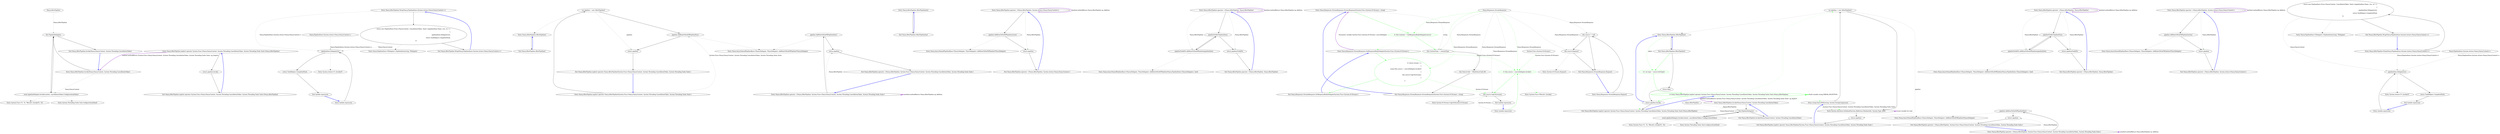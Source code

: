 digraph  {
n43 [label="Nancy.AfterPipeline", span=""];
n44 [label="Nancy.PipelineItem<System.Action<Nancy.NancyContext>>", span=""];
n0 [cluster="Nancy.AfterPipeline.AfterPipeline()", label="Entry Nancy.AfterPipeline.AfterPipeline()", span="11-11"];
n1 [cluster="Nancy.AfterPipeline.AfterPipeline()", label="Exit Nancy.AfterPipeline.AfterPipeline()", span="11-11"];
n2 [cluster="Nancy.AfterPipeline.AfterPipeline(int)", label="Entry Nancy.AfterPipeline.AfterPipeline(int)", span="15-15"];
n3 [cluster="Nancy.AfterPipeline.AfterPipeline(int)", label="Exit Nancy.AfterPipeline.AfterPipeline(int)", span="15-15"];
n4 [cluster="Nancy.AfterPipeline.implicit operator System.Func<Nancy.NancyContext, System.Threading.CancellationToken, System.Threading.Tasks.Task>(Nancy.AfterPipeline)", label="Entry Nancy.AfterPipeline.implicit operator System.Func<Nancy.NancyContext, System.Threading.CancellationToken, System.Threading.Tasks.Task>(Nancy.AfterPipeline)", span="20-20"];
n5 [cluster="Nancy.AfterPipeline.implicit operator System.Func<Nancy.NancyContext, System.Threading.CancellationToken, System.Threading.Tasks.Task>(Nancy.AfterPipeline)", label="return pipeline.Invoke;", span="22-22"];
n6 [cluster="Nancy.AfterPipeline.implicit operator System.Func<Nancy.NancyContext, System.Threading.CancellationToken, System.Threading.Tasks.Task>(Nancy.AfterPipeline)", label="Exit Nancy.AfterPipeline.implicit operator System.Func<Nancy.NancyContext, System.Threading.CancellationToken, System.Threading.Tasks.Task>(Nancy.AfterPipeline)", span="20-20"];
n7 [cluster="Nancy.AfterPipeline.implicit operator Nancy.AfterPipeline(System.Func<Nancy.NancyContext, System.Threading.CancellationToken, System.Threading.Tasks.Task>)", label="Entry Nancy.AfterPipeline.implicit operator Nancy.AfterPipeline(System.Func<Nancy.NancyContext, System.Threading.CancellationToken, System.Threading.Tasks.Task>)", span="25-25"];
n8 [cluster="Nancy.AfterPipeline.implicit operator Nancy.AfterPipeline(System.Func<Nancy.NancyContext, System.Threading.CancellationToken, System.Threading.Tasks.Task>)", label="var pipeline = new AfterPipeline()", span="27-27"];
n9 [cluster="Nancy.AfterPipeline.implicit operator Nancy.AfterPipeline(System.Func<Nancy.NancyContext, System.Threading.CancellationToken, System.Threading.Tasks.Task>)", label="pipeline.AddItemToEndOfPipeline(func)", span="28-28"];
n10 [cluster="Nancy.AfterPipeline.implicit operator Nancy.AfterPipeline(System.Func<Nancy.NancyContext, System.Threading.CancellationToken, System.Threading.Tasks.Task>)", label="return pipeline;", span="29-29"];
n12 [cluster="Nancy.AsyncNamedPipelineBase<TAsyncDelegate, TSyncDelegate>.AddItemToEndOfPipeline(TAsyncDelegate)", label="Entry Nancy.AsyncNamedPipelineBase<TAsyncDelegate, TSyncDelegate>.AddItemToEndOfPipeline(TAsyncDelegate)", span="87-87"];
n11 [cluster="Nancy.AfterPipeline.implicit operator Nancy.AfterPipeline(System.Func<Nancy.NancyContext, System.Threading.CancellationToken, System.Threading.Tasks.Task>)", label="Exit Nancy.AfterPipeline.implicit operator Nancy.AfterPipeline(System.Func<Nancy.NancyContext, System.Threading.CancellationToken, System.Threading.Tasks.Task>)", span="25-25"];
n13 [cluster="Nancy.AfterPipeline.operator +(Nancy.AfterPipeline, System.Func<Nancy.NancyContext, System.Threading.CancellationToken, System.Threading.Tasks.Task>)", label="Entry Nancy.AfterPipeline.operator +(Nancy.AfterPipeline, System.Func<Nancy.NancyContext, System.Threading.CancellationToken, System.Threading.Tasks.Task>)", span="32-32"];
n14 [cluster="Nancy.AfterPipeline.operator +(Nancy.AfterPipeline, System.Func<Nancy.NancyContext, System.Threading.CancellationToken, System.Threading.Tasks.Task>)", label="pipeline.AddItemToEndOfPipeline(func)", span="34-34"];
n15 [cluster="Nancy.AfterPipeline.operator +(Nancy.AfterPipeline, System.Func<Nancy.NancyContext, System.Threading.CancellationToken, System.Threading.Tasks.Task>)", label="return pipeline;", span="35-35"];
n16 [cluster="Nancy.AfterPipeline.operator +(Nancy.AfterPipeline, System.Func<Nancy.NancyContext, System.Threading.CancellationToken, System.Threading.Tasks.Task>)", label="Exit Nancy.AfterPipeline.operator +(Nancy.AfterPipeline, System.Func<Nancy.NancyContext, System.Threading.CancellationToken, System.Threading.Tasks.Task>)", span="32-32"];
n17 [cluster="Nancy.AfterPipeline.operator +(Nancy.AfterPipeline, System.Action<Nancy.NancyContext>)", label="Entry Nancy.AfterPipeline.operator +(Nancy.AfterPipeline, System.Action<Nancy.NancyContext>)", span="38-38"];
n18 [cluster="Nancy.AfterPipeline.operator +(Nancy.AfterPipeline, System.Action<Nancy.NancyContext>)", label="pipeline.AddItemToEndOfPipeline(action)", span="40-40"];
n19 [cluster="Nancy.AfterPipeline.operator +(Nancy.AfterPipeline, System.Action<Nancy.NancyContext>)", label="return pipeline;", span="41-41"];
n21 [cluster="Nancy.AsyncNamedPipelineBase<TAsyncDelegate, TSyncDelegate>.AddItemToEndOfPipeline(TSyncDelegate)", label="Entry Nancy.AsyncNamedPipelineBase<TAsyncDelegate, TSyncDelegate>.AddItemToEndOfPipeline(TSyncDelegate)", span="96-96"];
n20 [cluster="Nancy.AfterPipeline.operator +(Nancy.AfterPipeline, System.Action<Nancy.NancyContext>)", label="Exit Nancy.AfterPipeline.operator +(Nancy.AfterPipeline, System.Action<Nancy.NancyContext>)", span="38-38"];
n22 [cluster="Nancy.AfterPipeline.operator +(Nancy.AfterPipeline, Nancy.AfterPipeline)", label="Entry Nancy.AfterPipeline.operator +(Nancy.AfterPipeline, Nancy.AfterPipeline)", span="44-44"];
n23 [cluster="Nancy.AfterPipeline.operator +(Nancy.AfterPipeline, Nancy.AfterPipeline)", label="pipelineToAdd.PipelineItems", span="46-46"];
n24 [cluster="Nancy.AfterPipeline.operator +(Nancy.AfterPipeline, Nancy.AfterPipeline)", label="pipelineToAddTo.AddItemToEndOfPipeline(pipelineItem)", span="48-48"];
n25 [cluster="Nancy.AfterPipeline.operator +(Nancy.AfterPipeline, Nancy.AfterPipeline)", label="return pipelineToAddTo;", span="51-51"];
n27 [cluster="Nancy.AsyncNamedPipelineBase<TAsyncDelegate, TSyncDelegate>.AddItemToEndOfPipeline(Nancy.PipelineItem<TAsyncDelegate>, bool)", label="Entry Nancy.AsyncNamedPipelineBase<TAsyncDelegate, TSyncDelegate>.AddItemToEndOfPipeline(Nancy.PipelineItem<TAsyncDelegate>, bool)", span="109-109"];
n26 [cluster="Nancy.AfterPipeline.operator +(Nancy.AfterPipeline, Nancy.AfterPipeline)", label="Exit Nancy.AfterPipeline.operator +(Nancy.AfterPipeline, Nancy.AfterPipeline)", span="44-44"];
n28 [cluster="Nancy.AfterPipeline.Invoke(Nancy.NancyContext, System.Threading.CancellationToken)", label="Entry Nancy.AfterPipeline.Invoke(Nancy.NancyContext, System.Threading.CancellationToken)", span="54-54"];
n29 [cluster="Nancy.AfterPipeline.Invoke(Nancy.NancyContext, System.Threading.CancellationToken)", label="this.PipelineDelegates", span="56-56"];
n30 [cluster="Nancy.AfterPipeline.Invoke(Nancy.NancyContext, System.Threading.CancellationToken)", label="await pipelineDelegate.Invoke(context, cancellationToken).ConfigureAwait(false)", span="58-58"];
n31 [cluster="Nancy.AfterPipeline.Invoke(Nancy.NancyContext, System.Threading.CancellationToken)", label="Exit Nancy.AfterPipeline.Invoke(Nancy.NancyContext, System.Threading.CancellationToken)", span="54-54"];
n32 [cluster="System.Func<T1, T2, TResult>.Invoke(T1, T2)", label="Entry System.Func<T1, T2, TResult>.Invoke(T1, T2)", span="0-0"];
n33 [cluster="System.Threading.Tasks.Task.ConfigureAwait(bool)", label="Entry System.Threading.Tasks.Task.ConfigureAwait(bool)", span="0-0"];
n34 [cluster="Nancy.AfterPipeline.Wrap(Nancy.PipelineItem<System.Action<Nancy.NancyContext>>)", label="Entry Nancy.AfterPipeline.Wrap(Nancy.PipelineItem<System.Action<Nancy.NancyContext>>)", span="67-67"];
n35 [cluster="Nancy.AfterPipeline.Wrap(Nancy.PipelineItem<System.Action<Nancy.NancyContext>>)", label="return new PipelineItem<Func<NancyContext, CancellationToken, Task>>(pipelineItem.Name, (ctx, ct) =>\r\n            {\r\n                pipelineItem.Delegate(ctx);\r\n                return TaskHelpers.CompletedTask;\r\n            });", span="69-73"];
n39 [cluster="lambda expression", label="pipelineItem.Delegate(ctx)", span="71-71"];
n36 [cluster="Nancy.AfterPipeline.Wrap(Nancy.PipelineItem<System.Action<Nancy.NancyContext>>)", label="Exit Nancy.AfterPipeline.Wrap(Nancy.PipelineItem<System.Action<Nancy.NancyContext>>)", span="67-67"];
n37 [cluster="Nancy.PipelineItem<TDelegate>.PipelineItem(string, TDelegate)", label="Entry Nancy.PipelineItem<TDelegate>.PipelineItem(string, TDelegate)", span="8-8"];
n38 [cluster="lambda expression", label="Entry lambda expression", span="69-73"];
n40 [cluster="lambda expression", label="return TaskHelpers.CompletedTask;", span="72-72"];
n42 [cluster="System.Action<T>.Invoke(T)", label="Entry System.Action<T>.Invoke(T)", span="0-0"];
n41 [cluster="lambda expression", label="Exit lambda expression", span="69-73"];
m0_0 [cluster="Nancy.Responses.StreamResponse.StreamResponse(System.Func<System.IO.Stream>, string)", file="AsyncNamedPipelineBase.cs", label="Entry Nancy.Responses.StreamResponse.StreamResponse(System.Func<System.IO.Stream>, string)", span="18-18"];
m0_1 [cluster="Nancy.Responses.StreamResponse.StreamResponse(System.Func<System.IO.Stream>, string)", color=green, community=0, file="AsyncNamedPipelineBase.cs", label="6: this.Contents = GetResponseBodyDelegate(source)", span="20-20"];
m0_2 [cluster="Nancy.Responses.StreamResponse.StreamResponse(System.Func<System.IO.Stream>, string)", file="AsyncNamedPipelineBase.cs", label="this.ContentType = contentType", span="21-21"];
m0_3 [cluster="Nancy.Responses.StreamResponse.StreamResponse(System.Func<System.IO.Stream>, string)", file="AsyncNamedPipelineBase.cs", label="this.StatusCode = HttpStatusCode.OK", span="22-22"];
m0_4 [cluster="Nancy.Responses.StreamResponse.StreamResponse(System.Func<System.IO.Stream>, string)", file="AsyncNamedPipelineBase.cs", label="Exit Nancy.Responses.StreamResponse.StreamResponse(System.Func<System.IO.Stream>, string)", span="18-18"];
m0_5 [cluster="Nancy.Responses.StreamResponse.GetResponseBodyDelegate(System.Func<System.IO.Stream>)", file="AsyncNamedPipelineBase.cs", label="Entry Nancy.Responses.StreamResponse.GetResponseBodyDelegate(System.Func<System.IO.Stream>)", span="25-25"];
m0_6 [cluster="Nancy.Responses.StreamResponse.GetResponseBodyDelegate(System.Func<System.IO.Stream>)", color=green, community=0, file="AsyncNamedPipelineBase.cs", label="8: return stream =>\r\n            {\r\n                using (this.source = sourceDelegate.Invoke())\r\n                {\r\n                    this.source.CopyTo(stream);\r\n                }\r\n            };", span="27-33"];
m0_7 [cluster="Nancy.Responses.StreamResponse.GetResponseBodyDelegate(System.Func<System.IO.Stream>)", file="AsyncNamedPipelineBase.cs", label="Exit Nancy.Responses.StreamResponse.GetResponseBodyDelegate(System.Func<System.IO.Stream>)", span="25-25"];
m0_13 [cluster="System.IO.Stream.CopyTo(System.IO.Stream)", file="AsyncNamedPipelineBase.cs", label="Entry System.IO.Stream.CopyTo(System.IO.Stream)", span="0-0"];
m0_18 [cluster="System.IO.Stream.Dispose()", file="AsyncNamedPipelineBase.cs", label="Entry System.IO.Stream.Dispose()", span="0-0"];
m0_8 [cluster="lambda expression", file="AsyncNamedPipelineBase.cs", label="Entry lambda expression", span="27-33"];
m0_10 [cluster="lambda expression", file="AsyncNamedPipelineBase.cs", label="this.source.CopyTo(stream)", span="31-31"];
m0_9 [cluster="lambda expression", color=green, community=0, file="AsyncNamedPipelineBase.cs", label="6: this.source = sourceDelegate.Invoke()", span="29-29"];
m0_11 [cluster="lambda expression", file="AsyncNamedPipelineBase.cs", label="Exit lambda expression", span="27-33"];
m0_12 [cluster="System.Func<TResult>.Invoke()", file="AsyncNamedPipelineBase.cs", label="Entry System.Func<TResult>.Invoke()", span="0-0"];
m0_14 [cluster="Nancy.Responses.StreamResponse.Dispose()", file="AsyncNamedPipelineBase.cs", label="Entry Nancy.Responses.StreamResponse.Dispose()", span="39-39"];
m0_15 [cluster="Nancy.Responses.StreamResponse.Dispose()", file="AsyncNamedPipelineBase.cs", label="this.source != null", span="41-41"];
m0_16 [cluster="Nancy.Responses.StreamResponse.Dispose()", file="AsyncNamedPipelineBase.cs", label="this.source.Dispose()", span="43-43"];
m0_17 [cluster="Nancy.Responses.StreamResponse.Dispose()", file="AsyncNamedPipelineBase.cs", label="Exit Nancy.Responses.StreamResponse.Dispose()", span="39-39"];
m0_19 [file="AsyncNamedPipelineBase.cs", label="Nancy.Responses.StreamResponse", span=""];
m0_20 [file="AsyncNamedPipelineBase.cs", label="System.Func<System.IO.Stream>", span=""];
m2_8 [cluster="Nancy.AfterPipeline.implicit operator Nancy.AfterPipeline(System.Func<Nancy.NancyContext, System.Threading.CancellationToken, System.Threading.Tasks.Task>)", file="NancyEngine.cs", label="var pipeline = new AfterPipeline()", span="47-47"];
m2_22 [cluster="Nancy.AfterPipeline.operator +(Nancy.AfterPipeline, Nancy.AfterPipeline)", file="NancyEngine.cs", label="Entry Nancy.AfterPipeline.operator +(Nancy.AfterPipeline, Nancy.AfterPipeline)", span="82-82"];
m2_23 [cluster="Nancy.AfterPipeline.operator +(Nancy.AfterPipeline, Nancy.AfterPipeline)", file="NancyEngine.cs", label="pipelineToAdd.PipelineItems", span="84-84"];
m2_24 [cluster="Nancy.AfterPipeline.operator +(Nancy.AfterPipeline, Nancy.AfterPipeline)", file="NancyEngine.cs", label="pipelineToAddTo.AddItemToEndOfPipeline(pipelineItem)", span="86-86"];
m2_25 [cluster="Nancy.AfterPipeline.operator +(Nancy.AfterPipeline, Nancy.AfterPipeline)", file="NancyEngine.cs", label="return pipelineToAddTo;", span="89-89"];
m2_26 [cluster="Nancy.AfterPipeline.operator +(Nancy.AfterPipeline, Nancy.AfterPipeline)", file="NancyEngine.cs", label="Exit Nancy.AfterPipeline.operator +(Nancy.AfterPipeline, Nancy.AfterPipeline)", span="82-82"];
m2_17 [cluster="Nancy.AfterPipeline.operator +(Nancy.AfterPipeline, System.Action<Nancy.NancyContext>)", file="NancyEngine.cs", label="Entry Nancy.AfterPipeline.operator +(Nancy.AfterPipeline, System.Action<Nancy.NancyContext>)", span="70-70"];
m2_18 [cluster="Nancy.AfterPipeline.operator +(Nancy.AfterPipeline, System.Action<Nancy.NancyContext>)", file="NancyEngine.cs", label="pipeline.AddItemToEndOfPipeline(action)", span="72-72"];
m2_19 [cluster="Nancy.AfterPipeline.operator +(Nancy.AfterPipeline, System.Action<Nancy.NancyContext>)", file="NancyEngine.cs", label="return pipeline;", span="73-73"];
m2_20 [cluster="Nancy.AfterPipeline.operator +(Nancy.AfterPipeline, System.Action<Nancy.NancyContext>)", file="NancyEngine.cs", label="Exit Nancy.AfterPipeline.operator +(Nancy.AfterPipeline, System.Action<Nancy.NancyContext>)", span="70-70"];
m2_0 [cluster="Nancy.AfterPipeline.AfterPipeline()", file="NancyEngine.cs", label="Entry Nancy.AfterPipeline.AfterPipeline()", span="19-19"];
m2_3 [cluster="Nancy.ViewEngines.Extensions.IsAnonymousType(object)", color=green, community=0, file="NancyEngine.cs", label="14: var type = source.GetType()", span="23-23"];
m2_1 [cluster="Nancy.AfterPipeline.AfterPipeline()", file="NancyEngine.cs", label="Exit Nancy.AfterPipeline.AfterPipeline()", span="19-19"];
m2_4 [cluster="Nancy.AfterPipeline.implicit operator System.Func<Nancy.NancyContext, System.Threading.CancellationToken, System.Threading.Tasks.Task>(Nancy.AfterPipeline)", color=green, community=0, file="NancyEngine.cs", label="8: Entry Nancy.AfterPipeline.implicit operator System.Func<Nancy.NancyContext, System.Threading.CancellationToken, System.Threading.Tasks.Task>(Nancy.AfterPipeline)", span="36-36"];
m2_2 [cluster="Nancy.ViewEngines.Extensions.IsAnonymousType(object)", file="NancyEngine.cs", label="return false;", span="20-20"];
m2_5 [cluster="Nancy.AfterPipeline.implicit operator System.Func<Nancy.NancyContext, System.Threading.CancellationToken, System.Threading.Tasks.Task>(Nancy.AfterPipeline)", file="NancyEngine.cs", label="return pipeline.Invoke;", span="38-38"];
m2_6 [cluster="Nancy.AfterPipeline.implicit operator System.Func<Nancy.NancyContext, System.Threading.CancellationToken, System.Threading.Tasks.Task>(Nancy.AfterPipeline)", file="NancyEngine.cs", label="Exit Nancy.AfterPipeline.implicit operator System.Func<Nancy.NancyContext, System.Threading.CancellationToken, System.Threading.Tasks.Task>(Nancy.AfterPipeline)", span="36-36"];
m2_27 [cluster="Nancy.AsyncNamedPipelineBase<TAsyncDelegate, TSyncDelegate>.AddItemToEndOfPipeline(Nancy.PipelineItem<TAsyncDelegate>, bool)", file="NancyEngine.cs", label="Entry Nancy.AsyncNamedPipelineBase<TAsyncDelegate, TSyncDelegate>.AddItemToEndOfPipeline(Nancy.PipelineItem<TAsyncDelegate>, bool)", span="121-121"];
m2_12 [cluster="Nancy.AsyncNamedPipelineBase<TAsyncDelegate, TSyncDelegate>.AddItemToEndOfPipeline(TAsyncDelegate)", file="NancyEngine.cs", label="Entry Nancy.AsyncNamedPipelineBase<TAsyncDelegate, TSyncDelegate>.AddItemToEndOfPipeline(TAsyncDelegate)", span="99-99"];
m2_7 [cluster="string.StartsWith(string, System.StringComparison)", file="NancyEngine.cs", label="Entry string.StartsWith(string, System.StringComparison)", span="0-0"];
m2_9 [cluster="System.Attribute.IsDefined(System.Reflection.MemberInfo, System.Type, bool)", file="NancyEngine.cs", label="Entry System.Attribute.IsDefined(System.Reflection.MemberInfo, System.Type, bool)", span="0-0"];
m2_10 [cluster="Nancy.AfterPipeline.implicit operator Nancy.AfterPipeline(System.Func<Nancy.NancyContext, System.Threading.CancellationToken, System.Threading.Tasks.Task>)", file="NancyEngine.cs", label="return pipeline;", span="49-49"];
m2_11 [cluster="Nancy.AfterPipeline.implicit operator Nancy.AfterPipeline(System.Func<Nancy.NancyContext, System.Threading.CancellationToken, System.Threading.Tasks.Task>)", file="NancyEngine.cs", label="Exit Nancy.AfterPipeline.implicit operator Nancy.AfterPipeline(System.Func<Nancy.NancyContext, System.Threading.CancellationToken, System.Threading.Tasks.Task>)", span="45-45"];
m2_37 [cluster="Nancy.PipelineItem<TDelegate>.PipelineItem(string, TDelegate)", file="NancyEngine.cs", label="Entry Nancy.PipelineItem<TDelegate>.PipelineItem(string, TDelegate)", span="8-8"];
m2_42 [cluster="System.Action<T>.Invoke(T)", file="NancyEngine.cs", label="Entry System.Action<T>.Invoke(T)", span="0-0"];
m2_13 [cluster="Nancy.AfterPipeline.operator +(Nancy.AfterPipeline, System.Func<Nancy.NancyContext, System.Threading.CancellationToken, System.Threading.Tasks.Task>)", file="NancyEngine.cs", label="Entry Nancy.AfterPipeline.operator +(Nancy.AfterPipeline, System.Func<Nancy.NancyContext, System.Threading.CancellationToken, System.Threading.Tasks.Task>)", span="58-58"];
m2_14 [cluster="Nancy.AfterPipeline.operator +(Nancy.AfterPipeline, System.Func<Nancy.NancyContext, System.Threading.CancellationToken, System.Threading.Tasks.Task>)", file="NancyEngine.cs", label="pipeline.AddItemToEndOfPipeline(func)", span="60-60"];
m2_15 [cluster="Nancy.AfterPipeline.operator +(Nancy.AfterPipeline, System.Func<Nancy.NancyContext, System.Threading.CancellationToken, System.Threading.Tasks.Task>)", file="NancyEngine.cs", label="return pipeline;", span="61-61"];
m2_16 [cluster="Nancy.AfterPipeline.operator +(Nancy.AfterPipeline, System.Func<Nancy.NancyContext, System.Threading.CancellationToken, System.Threading.Tasks.Task>)", file="NancyEngine.cs", label="Exit Nancy.AfterPipeline.operator +(Nancy.AfterPipeline, System.Func<Nancy.NancyContext, System.Threading.CancellationToken, System.Threading.Tasks.Task>)", span="58-58"];
m2_38 [cluster="lambda expression", file="NancyEngine.cs", label="Entry lambda expression", span="113-117"];
m2_39 [cluster="lambda expression", file="NancyEngine.cs", label="pipelineItem.Delegate(ctx)", span="115-115"];
m2_40 [cluster="lambda expression", file="NancyEngine.cs", label="return TaskHelpers.CompletedTask;", span="116-116"];
m2_41 [cluster="lambda expression", file="NancyEngine.cs", label="Exit lambda expression", span="113-117"];
m2_28 [cluster="Nancy.AfterPipeline.Invoke(Nancy.NancyContext, System.Threading.CancellationToken)", file="NancyEngine.cs", label="Entry Nancy.AfterPipeline.Invoke(Nancy.NancyContext, System.Threading.CancellationToken)", span="98-98"];
m2_29 [cluster="Nancy.AfterPipeline.Invoke(Nancy.NancyContext, System.Threading.CancellationToken)", file="NancyEngine.cs", label="this.PipelineDelegates", span="100-100"];
m2_30 [cluster="Nancy.AfterPipeline.Invoke(Nancy.NancyContext, System.Threading.CancellationToken)", file="NancyEngine.cs", label="await pipelineDelegate.Invoke(context, cancellationToken).ConfigureAwait(false)", span="102-102"];
m2_31 [cluster="Nancy.AfterPipeline.Invoke(Nancy.NancyContext, System.Threading.CancellationToken)", file="NancyEngine.cs", label="Exit Nancy.AfterPipeline.Invoke(Nancy.NancyContext, System.Threading.CancellationToken)", span="98-98"];
m2_33 [cluster="System.Threading.Tasks.Task.ConfigureAwait(bool)", file="NancyEngine.cs", label="Entry System.Threading.Tasks.Task.ConfigureAwait(bool)", span="0-0"];
m2_34 [cluster="Nancy.AfterPipeline.Wrap(Nancy.PipelineItem<System.Action<Nancy.NancyContext>>)", file="NancyEngine.cs", label="Entry Nancy.AfterPipeline.Wrap(Nancy.PipelineItem<System.Action<Nancy.NancyContext>>)", span="111-111"];
m2_35 [cluster="Nancy.AfterPipeline.Wrap(Nancy.PipelineItem<System.Action<Nancy.NancyContext>>)", file="NancyEngine.cs", label="return new PipelineItem<Func<NancyContext, CancellationToken, Task>>(pipelineItem.Name, (ctx, ct) =>\r\n            {\r\n                pipelineItem.Delegate(ctx);\r\n                return TaskHelpers.CompletedTask;\r\n            });", span="113-117"];
m2_36 [cluster="Nancy.AfterPipeline.Wrap(Nancy.PipelineItem<System.Action<Nancy.NancyContext>>)", file="NancyEngine.cs", label="Exit Nancy.AfterPipeline.Wrap(Nancy.PipelineItem<System.Action<Nancy.NancyContext>>)", span="111-111"];
m2_21 [cluster="Nancy.AsyncNamedPipelineBase<TAsyncDelegate, TSyncDelegate>.AddItemToEndOfPipeline(TSyncDelegate)", file="NancyEngine.cs", label="Entry Nancy.AsyncNamedPipelineBase<TAsyncDelegate, TSyncDelegate>.AddItemToEndOfPipeline(TSyncDelegate)", span="108-108"];
m2_32 [cluster="System.Func<T1, T2, TResult>.Invoke(T1, T2)", file="NancyEngine.cs", label="Entry System.Func<T1, T2, TResult>.Invoke(T1, T2)", span="0-0"];
m2_43 [file="NancyEngine.cs", label="Nancy.AfterPipeline", span=""];
m2_44 [file="NancyEngine.cs", label="Nancy.PipelineItem<System.Action<Nancy.NancyContext>>", span=""];
n43 -> n29  [color=darkseagreen4, key=1, label="Nancy.AfterPipeline", style=dashed];
n44 -> n39  [color=darkseagreen4, key=1, label="Nancy.PipelineItem<System.Action<Nancy.NancyContext>>", style=dashed];
n0 -> n1  [key=0, style=solid];
n1 -> n0  [color=blue, key=0, style=bold];
n2 -> n3  [key=0, style=solid];
n3 -> n2  [color=blue, key=0, style=bold];
n4 -> n5  [key=0, style=solid];
n4 -> n28  [color=darkorchid, key=3, label="method methodReturn System.Func<Nancy.NancyContext, System.Threading.CancellationToken, System.Threading.Tasks.Task> op_Implicit", style=bold];
n5 -> n6  [key=0, style=solid];
n6 -> n4  [color=blue, key=0, style=bold];
n7 -> n8  [key=0, style=solid];
n7 -> n9  [color=darkseagreen4, key=1, label="System.Func<Nancy.NancyContext, System.Threading.CancellationToken, System.Threading.Tasks.Task>", style=dashed];
n8 -> n9  [key=0, style=solid];
n8 -> n0  [key=2, style=dotted];
n8 -> n10  [color=darkseagreen4, key=1, label=pipeline, style=dashed];
n9 -> n10  [key=0, style=solid];
n9 -> n12  [key=2, style=dotted];
n10 -> n11  [key=0, style=solid];
n11 -> n7  [color=blue, key=0, style=bold];
n13 -> n14  [key=0, style=solid];
n13 -> n15  [color=darkseagreen4, key=1, label="Nancy.AfterPipeline", style=dashed];
n13 -> n13  [color=darkorchid, key=3, label="method methodReturn Nancy.AfterPipeline op_Addition", style=bold];
n14 -> n15  [key=0, style=solid];
n14 -> n12  [key=2, style=dotted];
n15 -> n16  [key=0, style=solid];
n16 -> n13  [color=blue, key=0, style=bold];
n17 -> n18  [key=0, style=solid];
n17 -> n19  [color=darkseagreen4, key=1, label="Nancy.AfterPipeline", style=dashed];
n17 -> n17  [color=darkorchid, key=3, label="method methodReturn Nancy.AfterPipeline op_Addition", style=bold];
n18 -> n19  [key=0, style=solid];
n18 -> n21  [key=2, style=dotted];
n19 -> n20  [key=0, style=solid];
n20 -> n17  [color=blue, key=0, style=bold];
n22 -> n23  [key=0, style=solid];
n22 -> n24  [color=darkseagreen4, key=1, label="Nancy.AfterPipeline", style=dashed];
n22 -> n25  [color=darkseagreen4, key=1, label="Nancy.AfterPipeline", style=dashed];
n22 -> n22  [color=darkorchid, key=3, label="method methodReturn Nancy.AfterPipeline op_Addition", style=bold];
n23 -> n24  [key=0, style=solid];
n23 -> n25  [key=0, style=solid];
n24 -> n23  [key=0, style=solid];
n24 -> n27  [key=2, style=dotted];
n25 -> n26  [key=0, style=solid];
n26 -> n22  [color=blue, key=0, style=bold];
n28 -> n29  [key=0, style=solid];
n28 -> n30  [color=darkseagreen4, key=1, label="Nancy.NancyContext", style=dashed];
n29 -> n30  [key=0, style=solid];
n29 -> n31  [key=0, style=solid];
n30 -> n29  [key=0, style=solid];
n30 -> n32  [key=2, style=dotted];
n30 -> n33  [key=2, style=dotted];
n31 -> n28  [color=blue, key=0, style=bold];
n34 -> n35  [key=0, style=solid];
n34 -> n39  [color=darkseagreen4, key=1, label="Nancy.PipelineItem<System.Action<Nancy.NancyContext>>", style=dashed];
n35 -> n36  [key=0, style=solid];
n35 -> n37  [key=2, style=dotted];
n35 -> n39  [color=darkseagreen4, key=1, label="Nancy.NancyContext", style=dashed];
n39 -> n40  [key=0, style=solid];
n39 -> n42  [key=2, style=dotted];
n36 -> n34  [color=blue, key=0, style=bold];
n38 -> n39  [key=0, style=solid];
n40 -> n41  [key=0, style=solid];
n41 -> n38  [color=blue, key=0, style=bold];
m0_0 -> m0_1  [color=green, key=0, style=solid];
m0_0 -> m0_2  [color=darkseagreen4, key=1, label=string, style=dashed];
m0_1 -> m0_2  [color=green, key=0, style=solid];
m0_1 -> m0_5  [color=green, key=2, style=dotted];
m0_2 -> m0_3  [key=0, style=solid];
m0_3 -> m0_4  [key=0, style=solid];
m0_4 -> m0_0  [color=blue, key=0, style=bold];
m0_5 -> m0_6  [color=green, key=0, style=solid];
m0_5 -> m0_9  [color=green, key=1, label="System.Func<System.IO.Stream>", style=dashed];
m0_5 -> m0_0  [color=darkorchid, key=3, label="Parameter variable System.Func<System.IO.Stream> sourceDelegate", style=bold];
m0_6 -> m0_7  [color=green, key=0, style=solid];
m0_6 -> m0_10  [color=green, key=1, label="System.IO.Stream", style=dashed];
m0_7 -> m0_5  [color=blue, key=0, style=bold];
m0_8 -> m0_9  [color=green, key=0, style=solid];
m0_8 -> m0_10  [color=darkseagreen4, key=1, label="System.IO.Stream", style=dashed];
m0_10 -> m0_11  [key=0, style=solid];
m0_10 -> m0_13  [key=2, style=dotted];
m0_9 -> m0_10  [color=green, key=0, style=solid];
m0_9 -> m0_12  [color=green, key=2, style=dotted];
m0_11 -> m0_8  [color=blue, key=0, style=bold];
m0_14 -> m0_15  [key=0, style=solid];
m0_15 -> m0_16  [key=0, style=solid];
m0_15 -> m0_17  [key=0, style=solid];
m0_16 -> m0_17  [key=0, style=solid];
m0_16 -> m0_18  [key=2, style=dotted];
m0_17 -> m0_14  [color=blue, key=0, style=bold];
m0_19 -> m0_1  [color=green, key=1, label="Nancy.Responses.StreamResponse", style=dashed];
m0_19 -> m0_6  [color=green, key=1, label="Nancy.Responses.StreamResponse", style=dashed];
m0_19 -> m0_9  [color=green, key=1, label="Nancy.Responses.StreamResponse", style=dashed];
m0_19 -> m0_2  [color=darkseagreen4, key=1, label="Nancy.Responses.StreamResponse", style=dashed];
m0_19 -> m0_3  [color=darkseagreen4, key=1, label="Nancy.Responses.StreamResponse", style=dashed];
m0_19 -> m0_10  [color=darkseagreen4, key=1, label="Nancy.Responses.StreamResponse", style=dashed];
m0_19 -> m0_15  [color=darkseagreen4, key=1, label="Nancy.Responses.StreamResponse", style=dashed];
m0_19 -> m0_16  [color=darkseagreen4, key=1, label="Nancy.Responses.StreamResponse", style=dashed];
m0_20 -> m0_9  [color=green, key=1, label="System.Func<System.IO.Stream>", style=dashed];
m2_8 -> m2_9  [key=0, style=solid];
m2_8 -> m2_0  [key=2, style=dotted];
m2_8 -> m2_10  [color=darkseagreen4, key=1, label=pipeline, style=dashed];
m2_22 -> m2_23  [key=0, style=solid];
m2_22 -> m2_24  [color=darkseagreen4, key=1, label="Nancy.AfterPipeline", style=dashed];
m2_22 -> m2_25  [color=darkseagreen4, key=1, label="Nancy.AfterPipeline", style=dashed];
m2_22 -> m2_22  [color=darkorchid, key=3, label="method methodReturn Nancy.AfterPipeline op_Addition", style=bold];
m2_23 -> m2_24  [key=0, style=solid];
m2_23 -> m2_25  [key=0, style=solid];
m2_24 -> m2_23  [key=0, style=solid];
m2_24 -> m2_27  [key=2, style=dotted];
m2_25 -> m2_26  [key=0, style=solid];
m2_26 -> m2_22  [color=blue, key=0, style=bold];
m2_17 -> m2_18  [key=0, style=solid];
m2_17 -> m2_19  [color=darkseagreen4, key=1, label="Nancy.AfterPipeline", style=dashed];
m2_17 -> m2_17  [color=darkorchid, key=3, label="method methodReturn Nancy.AfterPipeline op_Addition", style=bold];
m2_18 -> m2_19  [key=0, style=solid];
m2_18 -> m2_21  [key=2, style=dotted];
m2_19 -> m2_20  [key=0, style=solid];
m2_20 -> m2_17  [color=blue, key=0, style=bold];
m2_0 -> m2_3  [color=green, key=1, label=object, style=dashed];
m2_0 -> m2_1  [key=0, style=solid];
m2_3 -> m2_4  [color=green, key=0, style=solid];
m2_3 -> m2_6  [color=green, key=2, style=dotted];
m2_1 -> m2_3  [color=green, key=0, style=solid];
m2_1 -> m2_2  [key=0, style=solid];
m2_1 -> m2_0  [color=blue, key=0, style=bold];
m2_4 -> m2_4  [color=green, key=3, label="Field variable string ERROR_EXCEPTION", style=bold];
m2_4 -> m2_5  [color=green, key=0, style=solid];
m2_4 -> m2_7  [color=green, key=2, style=dotted];
m2_4 -> m2_8  [color=green, key=2, style=dotted];
m2_4 -> m2_9  [color=green, key=2, style=dotted];
m2_4 -> m2_28  [color=darkorchid, key=3, label="method methodReturn System.Func<Nancy.NancyContext, System.Threading.CancellationToken, System.Threading.Tasks.Task> op_Implicit", style=bold];
m2_2 -> m2_5  [key=0, style=solid];
m2_5 -> m2_0  [color=blue, key=0, style=bold];
m2_5 -> m2_6  [key=0, style=solid];
m2_6 -> m2_4  [color=blue, key=0, style=bold];
m2_7 -> m2_8  [key=0, style=solid];
m2_7 -> m2_9  [color=darkseagreen4, key=1, label="System.Func<Nancy.NancyContext, System.Threading.CancellationToken, System.Threading.Tasks.Task>", style=dashed];
m2_9 -> m2_10  [key=0, style=solid];
m2_9 -> m2_12  [key=2, style=dotted];
m2_9 -> m2_9  [color=darkorchid, key=3, label="Local variable int read", style=bold];
m2_10 -> m2_11  [key=0, style=solid];
m2_11 -> m2_7  [color=blue, key=0, style=bold];
m2_13 -> m2_14  [key=0, style=solid];
m2_13 -> m2_15  [color=darkseagreen4, key=1, label="Nancy.AfterPipeline", style=dashed];
m2_13 -> m2_13  [color=darkorchid, key=3, label="method methodReturn Nancy.AfterPipeline op_Addition", style=bold];
m2_14 -> m2_15  [key=0, style=solid];
m2_14 -> m2_12  [key=2, style=dotted];
m2_15 -> m2_16  [key=0, style=solid];
m2_16 -> m2_13  [color=blue, key=0, style=bold];
m2_38 -> m2_39  [key=0, style=solid];
m2_39 -> m2_40  [key=0, style=solid];
m2_39 -> m2_42  [key=2, style=dotted];
m2_40 -> m2_41  [key=0, style=solid];
m2_41 -> m2_38  [color=blue, key=0, style=bold];
m2_28 -> m2_29  [key=0, style=solid];
m2_28 -> m2_30  [color=darkseagreen4, key=1, label="Nancy.NancyContext", style=dashed];
m2_29 -> m2_30  [key=0, style=solid];
m2_29 -> m2_31  [key=0, style=solid];
m2_30 -> m2_29  [key=0, style=solid];
m2_30 -> m2_32  [key=2, style=dotted];
m2_30 -> m2_33  [key=2, style=dotted];
m2_31 -> m2_28  [color=blue, key=0, style=bold];
m2_34 -> m2_35  [key=0, style=solid];
m2_34 -> m2_39  [color=darkseagreen4, key=1, label="Nancy.PipelineItem<System.Action<Nancy.NancyContext>>", style=dashed];
m2_35 -> m2_36  [key=0, style=solid];
m2_35 -> m2_37  [key=2, style=dotted];
m2_35 -> m2_39  [color=darkseagreen4, key=1, label="Nancy.NancyContext", style=dashed];
m2_36 -> m2_34  [color=blue, key=0, style=bold];
m2_43 -> m2_29  [color=darkseagreen4, key=1, label="Nancy.AfterPipeline", style=dashed];
m2_44 -> m2_39  [color=darkseagreen4, key=1, label="Nancy.PipelineItem<System.Action<Nancy.NancyContext>>", style=dashed];
}
